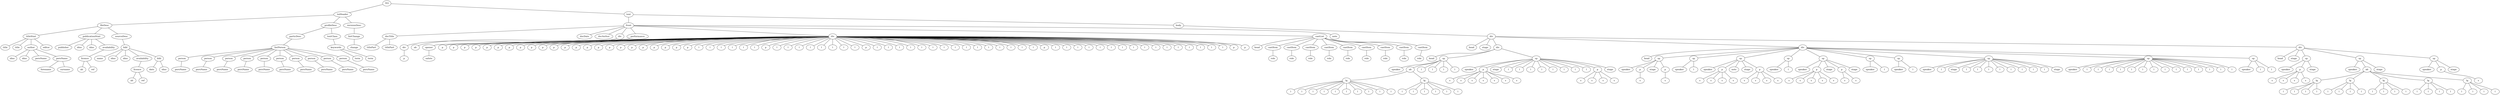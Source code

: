 graph Tree {
	"t0" [label = "TEI"];
	"t1" [label = "teiHeader"];
	"t2" [label = "fileDesc"];
	"t3" [label = "titleStmt"];
	"t4" [label = "title"];
	"t5" [label = "title"];
	"t6" [label = "author"];
	"t7" [label = "idno"];
	"t8" [label = "idno"];
	"t9" [label = "persName"];
	"t10" [label = "persName"];
	"t11" [label = "forename"];
	"t12" [label = "surname"];
	"t13" [label = "editor"];
	"t14" [label = "publicationStmt"];
	"t15" [label = "publisher"];
	"t16" [label = "idno"];
	"t17" [label = "idno"];
	"t18" [label = "availability"];
	"t19" [label = "licence"];
	"t20" [label = "ab"];
	"t21" [label = "ref"];
	"t22" [label = "sourceDesc"];
	"t23" [label = "bibl"];
	"t24" [label = "name"];
	"t25" [label = "idno"];
	"t26" [label = "idno"];
	"t27" [label = "availability"];
	"t28" [label = "licence"];
	"t29" [label = "ab"];
	"t30" [label = "ref"];
	"t31" [label = "bibl"];
	"t32" [label = "date"];
	"t33" [label = "idno"];
	"t34" [label = "profileDesc"];
	"t35" [label = "particDesc"];
	"t36" [label = "listPerson"];
	"t37" [label = "person"];
	"t38" [label = "persName"];
	"t39" [label = "person"];
	"t40" [label = "persName"];
	"t41" [label = "person"];
	"t42" [label = "persName"];
	"t43" [label = "person"];
	"t44" [label = "persName"];
	"t45" [label = "person"];
	"t46" [label = "persName"];
	"t47" [label = "person"];
	"t48" [label = "persName"];
	"t49" [label = "person"];
	"t50" [label = "persName"];
	"t51" [label = "person"];
	"t52" [label = "persName"];
	"t53" [label = "person"];
	"t54" [label = "persName"];
	"t55" [label = "person"];
	"t56" [label = "persName"];
	"t57" [label = "textClass"];
	"t58" [label = "keywords"];
	"t59" [label = "term"];
	"t60" [label = "term"];
	"t61" [label = "revisionDesc"];
	"t62" [label = "listChange"];
	"t63" [label = "change"];
	"t64" [label = "text"];
	"t65" [label = "front"];
	"t66" [label = "docTitle"];
	"t67" [label = "titlePart"];
	"t68" [label = "titlePart"];
	"t69" [label = "docDate"];
	"t70" [label = "docAuthor"];
	"t71" [label = "div"];
	"t72" [label = "div"];
	"t73" [label = "p"];
	"t74" [label = "performance"];
	"t75" [label = "ab"];
	"t76" [label = "div"];
	"t77" [label = "opener"];
	"t78" [label = "salute"];
	"t79" [label = "p"];
	"t80" [label = "p"];
	"t81" [label = "p"];
	"t82" [label = "p"];
	"t83" [label = "p"];
	"t84" [label = "p"];
	"t85" [label = "p"];
	"t86" [label = "p"];
	"t87" [label = "p"];
	"t88" [label = "p"];
	"t89" [label = "p"];
	"t90" [label = "p"];
	"t91" [label = "p"];
	"t92" [label = "p"];
	"t93" [label = "p"];
	"t94" [label = "p"];
	"t95" [label = "p"];
	"t96" [label = "p"];
	"t97" [label = "p"];
	"t98" [label = "p"];
	"t99" [label = "p"];
	"t100" [label = "p"];
	"t101" [label = "p"];
	"t102" [label = "l"];
	"t103" [label = "l"];
	"t104" [label = "l"];
	"t105" [label = "l"];
	"t106" [label = "l"];
	"t107" [label = "l"];
	"t108" [label = "p"];
	"t109" [label = "l"];
	"t110" [label = "l"];
	"t111" [label = "l"];
	"t112" [label = "l"];
	"t113" [label = "l"];
	"t114" [label = "l"];
	"t115" [label = "l"];
	"t116" [label = "l"];
	"t117" [label = "p"];
	"t118" [label = "l"];
	"t119" [label = "l"];
	"t120" [label = "l"];
	"t121" [label = "l"];
	"t122" [label = "l"];
	"t123" [label = "l"];
	"t124" [label = "l"];
	"t125" [label = "l"];
	"t126" [label = "l"];
	"t127" [label = "l"];
	"t128" [label = "l"];
	"t129" [label = "l"];
	"t130" [label = "l"];
	"t131" [label = "l"];
	"t132" [label = "l"];
	"t133" [label = "p"];
	"t134" [label = "l"];
	"t135" [label = "l"];
	"t136" [label = "l"];
	"t137" [label = "l"];
	"t138" [label = "l"];
	"t139" [label = "l"];
	"t140" [label = "l"];
	"t141" [label = "l"];
	"t142" [label = "l"];
	"t143" [label = "l"];
	"t144" [label = "l"];
	"t145" [label = "l"];
	"t146" [label = "l"];
	"t147" [label = "l"];
	"t148" [label = "l"];
	"t149" [label = "l"];
	"t150" [label = "p"];
	"t151" [label = "p"];
	"t152" [label = "castList"];
	"t153" [label = "head"];
	"t154" [label = "castItem"];
	"t155" [label = "role"];
	"t156" [label = "castItem"];
	"t157" [label = "role"];
	"t158" [label = "castItem"];
	"t159" [label = "role"];
	"t160" [label = "castItem"];
	"t161" [label = "role"];
	"t162" [label = "castItem"];
	"t163" [label = "role"];
	"t164" [label = "castItem"];
	"t165" [label = "role"];
	"t166" [label = "castItem"];
	"t167" [label = "role"];
	"t168" [label = "castItem"];
	"t169" [label = "role"];
	"t170" [label = "castItem"];
	"t171" [label = "role"];
	"t172" [label = "note"];
	"t173" [label = "body"];
	"t174" [label = "div"];
	"t175" [label = "head"];
	"t176" [label = "stage"];
	"t177" [label = "div"];
	"t178" [label = "head"];
	"t179" [label = "sp"];
	"t180" [label = "speaker"];
	"t181" [label = "ab"];
	"t182" [label = "lg"];
	"t183" [label = "l"];
	"t184" [label = "l"];
	"t185" [label = "l"];
	"t186" [label = "l"];
	"t187" [label = "l"];
	"t188" [label = "l"];
	"t189" [label = "l"];
	"t190" [label = "l"];
	"t191" [label = "l"];
	"t192" [label = "l"];
	"t193" [label = "lg"];
	"t194" [label = "l"];
	"t195" [label = "l"];
	"t196" [label = "l"];
	"t197" [label = "l"];
	"t198" [label = "l"];
	"t199" [label = "l"];
	"t200" [label = "l"];
	"t201" [label = "l"];
	"t202" [label = "l"];
	"t203" [label = "l"];
	"t204" [label = "sp"];
	"t205" [label = "speaker"];
	"t206" [label = "p"];
	"t207" [label = "s"];
	"t208" [label = "s"];
	"t209" [label = "s"];
	"t210" [label = "s"];
	"t211" [label = "s"];
	"t212" [label = "s"];
	"t213" [label = "s"];
	"t214" [label = "stage"];
	"t215" [label = "l"];
	"t216" [label = "l"];
	"t217" [label = "l"];
	"t218" [label = "l"];
	"t219" [label = "l"];
	"t220" [label = "l"];
	"t221" [label = "l"];
	"t222" [label = "l"];
	"t223" [label = "p"];
	"t224" [label = "s"];
	"t225" [label = "s"];
	"t226" [label = "s"];
	"t227" [label = "s"];
	"t228" [label = "stage"];
	"t229" [label = "div"];
	"t230" [label = "head"];
	"t231" [label = "sp"];
	"t232" [label = "speaker"];
	"t233" [label = "p"];
	"t234" [label = "s"];
	"t235" [label = "stage"];
	"t236" [label = "p"];
	"t237" [label = "s"];
	"t238" [label = "sp"];
	"t239" [label = "speaker"];
	"t240" [label = "l"];
	"t241" [label = "sp"];
	"t242" [label = "speaker"];
	"t243" [label = "p"];
	"t244" [label = "s"];
	"t245" [label = "s"];
	"t246" [label = "s"];
	"t247" [label = "s"];
	"t248" [label = "note"];
	"t249" [label = "stage"];
	"t250" [label = "p"];
	"t251" [label = "s"];
	"t252" [label = "s"];
	"t253" [label = "s"];
	"t254" [label = "s"];
	"t255" [label = "sp"];
	"t256" [label = "speaker"];
	"t257" [label = "l"];
	"t258" [label = "sp"];
	"t259" [label = "speaker"];
	"t260" [label = "p"];
	"t261" [label = "s"];
	"t262" [label = "s"];
	"t263" [label = "s"];
	"t264" [label = "s"];
	"t265" [label = "s"];
	"t266" [label = "stage"];
	"t267" [label = "p"];
	"t268" [label = "s"];
	"t269" [label = "s"];
	"t270" [label = "stage"];
	"t271" [label = "sp"];
	"t272" [label = "speaker"];
	"t273" [label = "l"];
	"t274" [label = "sp"];
	"t275" [label = "speaker"];
	"t276" [label = "l"];
	"t277" [label = "sp"];
	"t278" [label = "speaker"];
	"t279" [label = "l"];
	"t280" [label = "stage"];
	"t281" [label = "l"];
	"t282" [label = "l"];
	"t283" [label = "l"];
	"t284" [label = "l"];
	"t285" [label = "l"];
	"t286" [label = "l"];
	"t287" [label = "l"];
	"t288" [label = "l"];
	"t289" [label = "stage"];
	"t290" [label = "sp"];
	"t291" [label = "speaker"];
	"t292" [label = "l"];
	"t293" [label = "l"];
	"t294" [label = "l"];
	"t295" [label = "l"];
	"t296" [label = "l"];
	"t297" [label = "l"];
	"t298" [label = "l"];
	"t299" [label = "l"];
	"t300" [label = "l"];
	"t301" [label = "l"];
	"t302" [label = "l"];
	"t303" [label = "l"];
	"t304" [label = "l"];
	"t305" [label = "l"];
	"t306" [label = "sp"];
	"t307" [label = "speaker"];
	"t308" [label = "l"];
	"t309" [label = "l"];
	"t310" [label = "div"];
	"t311" [label = "head"];
	"t312" [label = "stage"];
	"t313" [label = "sp"];
	"t314" [label = "speaker"];
	"t315" [label = "p"];
	"t316" [label = "s"];
	"t317" [label = "s"];
	"t318" [label = "s"];
	"t319" [label = "s"];
	"t320" [label = "stage"];
	"t321" [label = "sp"];
	"t322" [label = "speaker"];
	"t323" [label = "ab"];
	"t324" [label = "lg"];
	"t325" [label = "l"];
	"t326" [label = "l"];
	"t327" [label = "l"];
	"t328" [label = "l"];
	"t329" [label = "lg"];
	"t330" [label = "l"];
	"t331" [label = "l"];
	"t332" [label = "l"];
	"t333" [label = "l"];
	"t334" [label = "lg"];
	"t335" [label = "l"];
	"t336" [label = "l"];
	"t337" [label = "l"];
	"t338" [label = "l"];
	"t339" [label = "lg"];
	"t340" [label = "l"];
	"t341" [label = "l"];
	"t342" [label = "l"];
	"t343" [label = "l"];
	"t344" [label = "lg"];
	"t345" [label = "l"];
	"t346" [label = "l"];
	"t347" [label = "l"];
	"t348" [label = "l"];
	"t349" [label = "stage"];
	"t350" [label = "sp"];
	"t351" [label = "speaker"];
	"t352" [label = "p"];
	"t353" [label = "s"];
	"t354" [label = "stage"];
	"t0" -- "t1";
	"t1" -- "t2";
	"t2" -- "t3";
	"t3" -- "t4";
	"t3" -- "t5";
	"t3" -- "t6";
	"t6" -- "t7";
	"t6" -- "t8";
	"t6" -- "t9";
	"t6" -- "t10";
	"t10" -- "t11";
	"t10" -- "t12";
	"t3" -- "t13";
	"t2" -- "t14";
	"t14" -- "t15";
	"t14" -- "t16";
	"t14" -- "t17";
	"t14" -- "t18";
	"t18" -- "t19";
	"t19" -- "t20";
	"t19" -- "t21";
	"t2" -- "t22";
	"t22" -- "t23";
	"t23" -- "t24";
	"t23" -- "t25";
	"t23" -- "t26";
	"t23" -- "t27";
	"t27" -- "t28";
	"t28" -- "t29";
	"t28" -- "t30";
	"t23" -- "t31";
	"t31" -- "t32";
	"t31" -- "t33";
	"t1" -- "t34";
	"t34" -- "t35";
	"t35" -- "t36";
	"t36" -- "t37";
	"t37" -- "t38";
	"t36" -- "t39";
	"t39" -- "t40";
	"t36" -- "t41";
	"t41" -- "t42";
	"t36" -- "t43";
	"t43" -- "t44";
	"t36" -- "t45";
	"t45" -- "t46";
	"t36" -- "t47";
	"t47" -- "t48";
	"t36" -- "t49";
	"t49" -- "t50";
	"t36" -- "t51";
	"t51" -- "t52";
	"t36" -- "t53";
	"t53" -- "t54";
	"t36" -- "t55";
	"t55" -- "t56";
	"t34" -- "t57";
	"t57" -- "t58";
	"t58" -- "t59";
	"t58" -- "t60";
	"t1" -- "t61";
	"t61" -- "t62";
	"t62" -- "t63";
	"t0" -- "t64";
	"t64" -- "t65";
	"t65" -- "t66";
	"t66" -- "t67";
	"t66" -- "t68";
	"t65" -- "t69";
	"t65" -- "t70";
	"t65" -- "t71";
	"t71" -- "t72";
	"t72" -- "t73";
	"t65" -- "t74";
	"t74" -- "t75";
	"t65" -- "t76";
	"t76" -- "t77";
	"t77" -- "t78";
	"t76" -- "t79";
	"t76" -- "t80";
	"t76" -- "t81";
	"t76" -- "t82";
	"t76" -- "t83";
	"t76" -- "t84";
	"t76" -- "t85";
	"t76" -- "t86";
	"t76" -- "t87";
	"t76" -- "t88";
	"t76" -- "t89";
	"t76" -- "t90";
	"t76" -- "t91";
	"t76" -- "t92";
	"t76" -- "t93";
	"t76" -- "t94";
	"t76" -- "t95";
	"t76" -- "t96";
	"t76" -- "t97";
	"t76" -- "t98";
	"t76" -- "t99";
	"t76" -- "t100";
	"t76" -- "t101";
	"t76" -- "t102";
	"t76" -- "t103";
	"t76" -- "t104";
	"t76" -- "t105";
	"t76" -- "t106";
	"t76" -- "t107";
	"t76" -- "t108";
	"t76" -- "t109";
	"t76" -- "t110";
	"t76" -- "t111";
	"t76" -- "t112";
	"t76" -- "t113";
	"t76" -- "t114";
	"t76" -- "t115";
	"t76" -- "t116";
	"t76" -- "t117";
	"t76" -- "t118";
	"t76" -- "t119";
	"t76" -- "t120";
	"t76" -- "t121";
	"t76" -- "t122";
	"t76" -- "t123";
	"t76" -- "t124";
	"t76" -- "t125";
	"t76" -- "t126";
	"t76" -- "t127";
	"t76" -- "t128";
	"t76" -- "t129";
	"t76" -- "t130";
	"t76" -- "t131";
	"t76" -- "t132";
	"t76" -- "t133";
	"t76" -- "t134";
	"t76" -- "t135";
	"t76" -- "t136";
	"t76" -- "t137";
	"t76" -- "t138";
	"t76" -- "t139";
	"t76" -- "t140";
	"t76" -- "t141";
	"t76" -- "t142";
	"t76" -- "t143";
	"t76" -- "t144";
	"t76" -- "t145";
	"t76" -- "t146";
	"t76" -- "t147";
	"t76" -- "t148";
	"t76" -- "t149";
	"t76" -- "t150";
	"t76" -- "t151";
	"t65" -- "t152";
	"t152" -- "t153";
	"t152" -- "t154";
	"t154" -- "t155";
	"t152" -- "t156";
	"t156" -- "t157";
	"t152" -- "t158";
	"t158" -- "t159";
	"t152" -- "t160";
	"t160" -- "t161";
	"t152" -- "t162";
	"t162" -- "t163";
	"t152" -- "t164";
	"t164" -- "t165";
	"t152" -- "t166";
	"t166" -- "t167";
	"t152" -- "t168";
	"t168" -- "t169";
	"t152" -- "t170";
	"t170" -- "t171";
	"t65" -- "t172";
	"t64" -- "t173";
	"t173" -- "t174";
	"t174" -- "t175";
	"t174" -- "t176";
	"t174" -- "t177";
	"t177" -- "t178";
	"t177" -- "t179";
	"t179" -- "t180";
	"t179" -- "t181";
	"t181" -- "t182";
	"t182" -- "t183";
	"t182" -- "t184";
	"t182" -- "t185";
	"t182" -- "t186";
	"t182" -- "t187";
	"t182" -- "t188";
	"t182" -- "t189";
	"t182" -- "t190";
	"t182" -- "t191";
	"t182" -- "t192";
	"t181" -- "t193";
	"t193" -- "t194";
	"t193" -- "t195";
	"t193" -- "t196";
	"t193" -- "t197";
	"t193" -- "t198";
	"t193" -- "t199";
	"t179" -- "t200";
	"t179" -- "t201";
	"t179" -- "t202";
	"t179" -- "t203";
	"t177" -- "t204";
	"t204" -- "t205";
	"t204" -- "t206";
	"t206" -- "t207";
	"t206" -- "t208";
	"t206" -- "t209";
	"t206" -- "t210";
	"t206" -- "t211";
	"t206" -- "t212";
	"t206" -- "t213";
	"t204" -- "t214";
	"t204" -- "t215";
	"t204" -- "t216";
	"t204" -- "t217";
	"t204" -- "t218";
	"t204" -- "t219";
	"t204" -- "t220";
	"t204" -- "t221";
	"t204" -- "t222";
	"t204" -- "t223";
	"t223" -- "t224";
	"t223" -- "t225";
	"t223" -- "t226";
	"t223" -- "t227";
	"t204" -- "t228";
	"t174" -- "t229";
	"t229" -- "t230";
	"t229" -- "t231";
	"t231" -- "t232";
	"t231" -- "t233";
	"t233" -- "t234";
	"t231" -- "t235";
	"t231" -- "t236";
	"t236" -- "t237";
	"t229" -- "t238";
	"t238" -- "t239";
	"t238" -- "t240";
	"t229" -- "t241";
	"t241" -- "t242";
	"t241" -- "t243";
	"t243" -- "t244";
	"t243" -- "t245";
	"t243" -- "t246";
	"t243" -- "t247";
	"t241" -- "t248";
	"t241" -- "t249";
	"t241" -- "t250";
	"t250" -- "t251";
	"t250" -- "t252";
	"t250" -- "t253";
	"t250" -- "t254";
	"t229" -- "t255";
	"t255" -- "t256";
	"t255" -- "t257";
	"t229" -- "t258";
	"t258" -- "t259";
	"t258" -- "t260";
	"t260" -- "t261";
	"t260" -- "t262";
	"t260" -- "t263";
	"t260" -- "t264";
	"t260" -- "t265";
	"t258" -- "t266";
	"t258" -- "t267";
	"t267" -- "t268";
	"t267" -- "t269";
	"t258" -- "t270";
	"t229" -- "t271";
	"t271" -- "t272";
	"t271" -- "t273";
	"t229" -- "t274";
	"t274" -- "t275";
	"t274" -- "t276";
	"t229" -- "t277";
	"t277" -- "t278";
	"t277" -- "t279";
	"t277" -- "t280";
	"t277" -- "t281";
	"t277" -- "t282";
	"t277" -- "t283";
	"t277" -- "t284";
	"t277" -- "t285";
	"t277" -- "t286";
	"t277" -- "t287";
	"t277" -- "t288";
	"t277" -- "t289";
	"t229" -- "t290";
	"t290" -- "t291";
	"t290" -- "t292";
	"t290" -- "t293";
	"t290" -- "t294";
	"t290" -- "t295";
	"t290" -- "t296";
	"t290" -- "t297";
	"t290" -- "t298";
	"t290" -- "t299";
	"t290" -- "t300";
	"t290" -- "t301";
	"t290" -- "t302";
	"t290" -- "t303";
	"t290" -- "t304";
	"t290" -- "t305";
	"t229" -- "t306";
	"t306" -- "t307";
	"t306" -- "t308";
	"t306" -- "t309";
	"t174" -- "t310";
	"t310" -- "t311";
	"t310" -- "t312";
	"t310" -- "t313";
	"t313" -- "t314";
	"t313" -- "t315";
	"t315" -- "t316";
	"t315" -- "t317";
	"t315" -- "t318";
	"t315" -- "t319";
	"t313" -- "t320";
	"t310" -- "t321";
	"t321" -- "t322";
	"t321" -- "t323";
	"t323" -- "t324";
	"t324" -- "t325";
	"t324" -- "t326";
	"t324" -- "t327";
	"t324" -- "t328";
	"t323" -- "t329";
	"t329" -- "t330";
	"t329" -- "t331";
	"t329" -- "t332";
	"t329" -- "t333";
	"t323" -- "t334";
	"t334" -- "t335";
	"t334" -- "t336";
	"t334" -- "t337";
	"t334" -- "t338";
	"t323" -- "t339";
	"t339" -- "t340";
	"t339" -- "t341";
	"t339" -- "t342";
	"t339" -- "t343";
	"t323" -- "t344";
	"t344" -- "t345";
	"t344" -- "t346";
	"t344" -- "t347";
	"t344" -- "t348";
	"t321" -- "t349";
	"t310" -- "t350";
	"t350" -- "t351";
	"t350" -- "t352";
	"t352" -- "t353";
	"t350" -- "t354";
}
